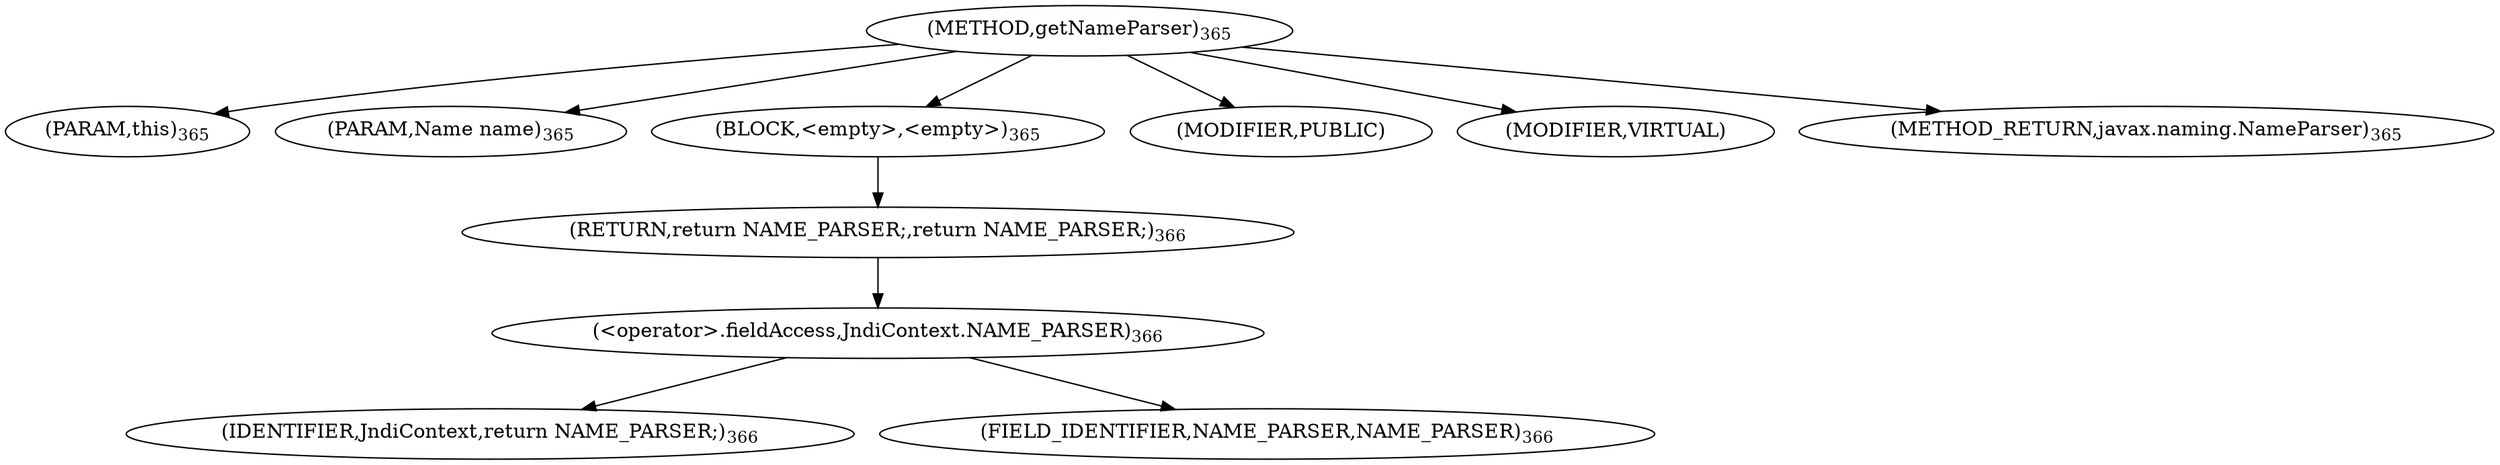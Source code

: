 digraph "getNameParser" {  
"1280" [label = <(METHOD,getNameParser)<SUB>365</SUB>> ]
"1281" [label = <(PARAM,this)<SUB>365</SUB>> ]
"1282" [label = <(PARAM,Name name)<SUB>365</SUB>> ]
"1283" [label = <(BLOCK,&lt;empty&gt;,&lt;empty&gt;)<SUB>365</SUB>> ]
"1284" [label = <(RETURN,return NAME_PARSER;,return NAME_PARSER;)<SUB>366</SUB>> ]
"1285" [label = <(&lt;operator&gt;.fieldAccess,JndiContext.NAME_PARSER)<SUB>366</SUB>> ]
"1286" [label = <(IDENTIFIER,JndiContext,return NAME_PARSER;)<SUB>366</SUB>> ]
"1287" [label = <(FIELD_IDENTIFIER,NAME_PARSER,NAME_PARSER)<SUB>366</SUB>> ]
"1288" [label = <(MODIFIER,PUBLIC)> ]
"1289" [label = <(MODIFIER,VIRTUAL)> ]
"1290" [label = <(METHOD_RETURN,javax.naming.NameParser)<SUB>365</SUB>> ]
  "1280" -> "1281" 
  "1280" -> "1282" 
  "1280" -> "1283" 
  "1280" -> "1288" 
  "1280" -> "1289" 
  "1280" -> "1290" 
  "1283" -> "1284" 
  "1284" -> "1285" 
  "1285" -> "1286" 
  "1285" -> "1287" 
}
